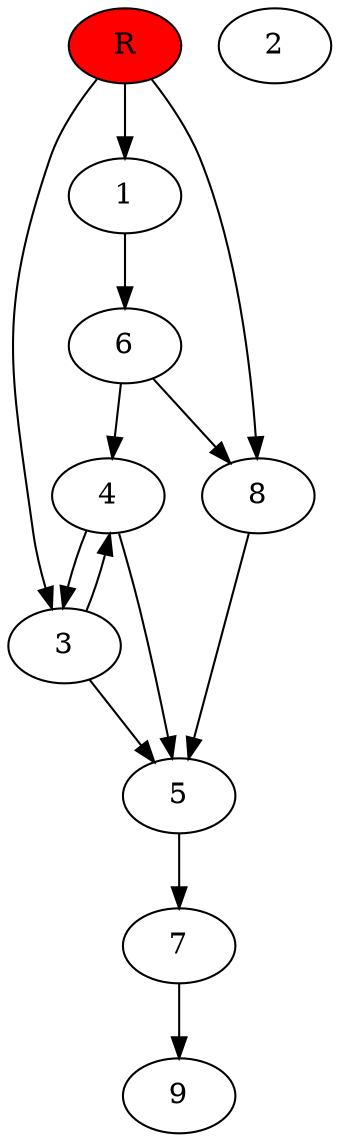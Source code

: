 digraph prb76395 {
	1
	2
	3
	4
	5
	6
	7
	8
	R [fillcolor="#ff0000" style=filled]
	1 -> 6
	3 -> 4
	3 -> 5
	4 -> 3
	4 -> 5
	5 -> 7
	6 -> 4
	6 -> 8
	7 -> 9
	8 -> 5
	R -> 1
	R -> 3
	R -> 8
}
